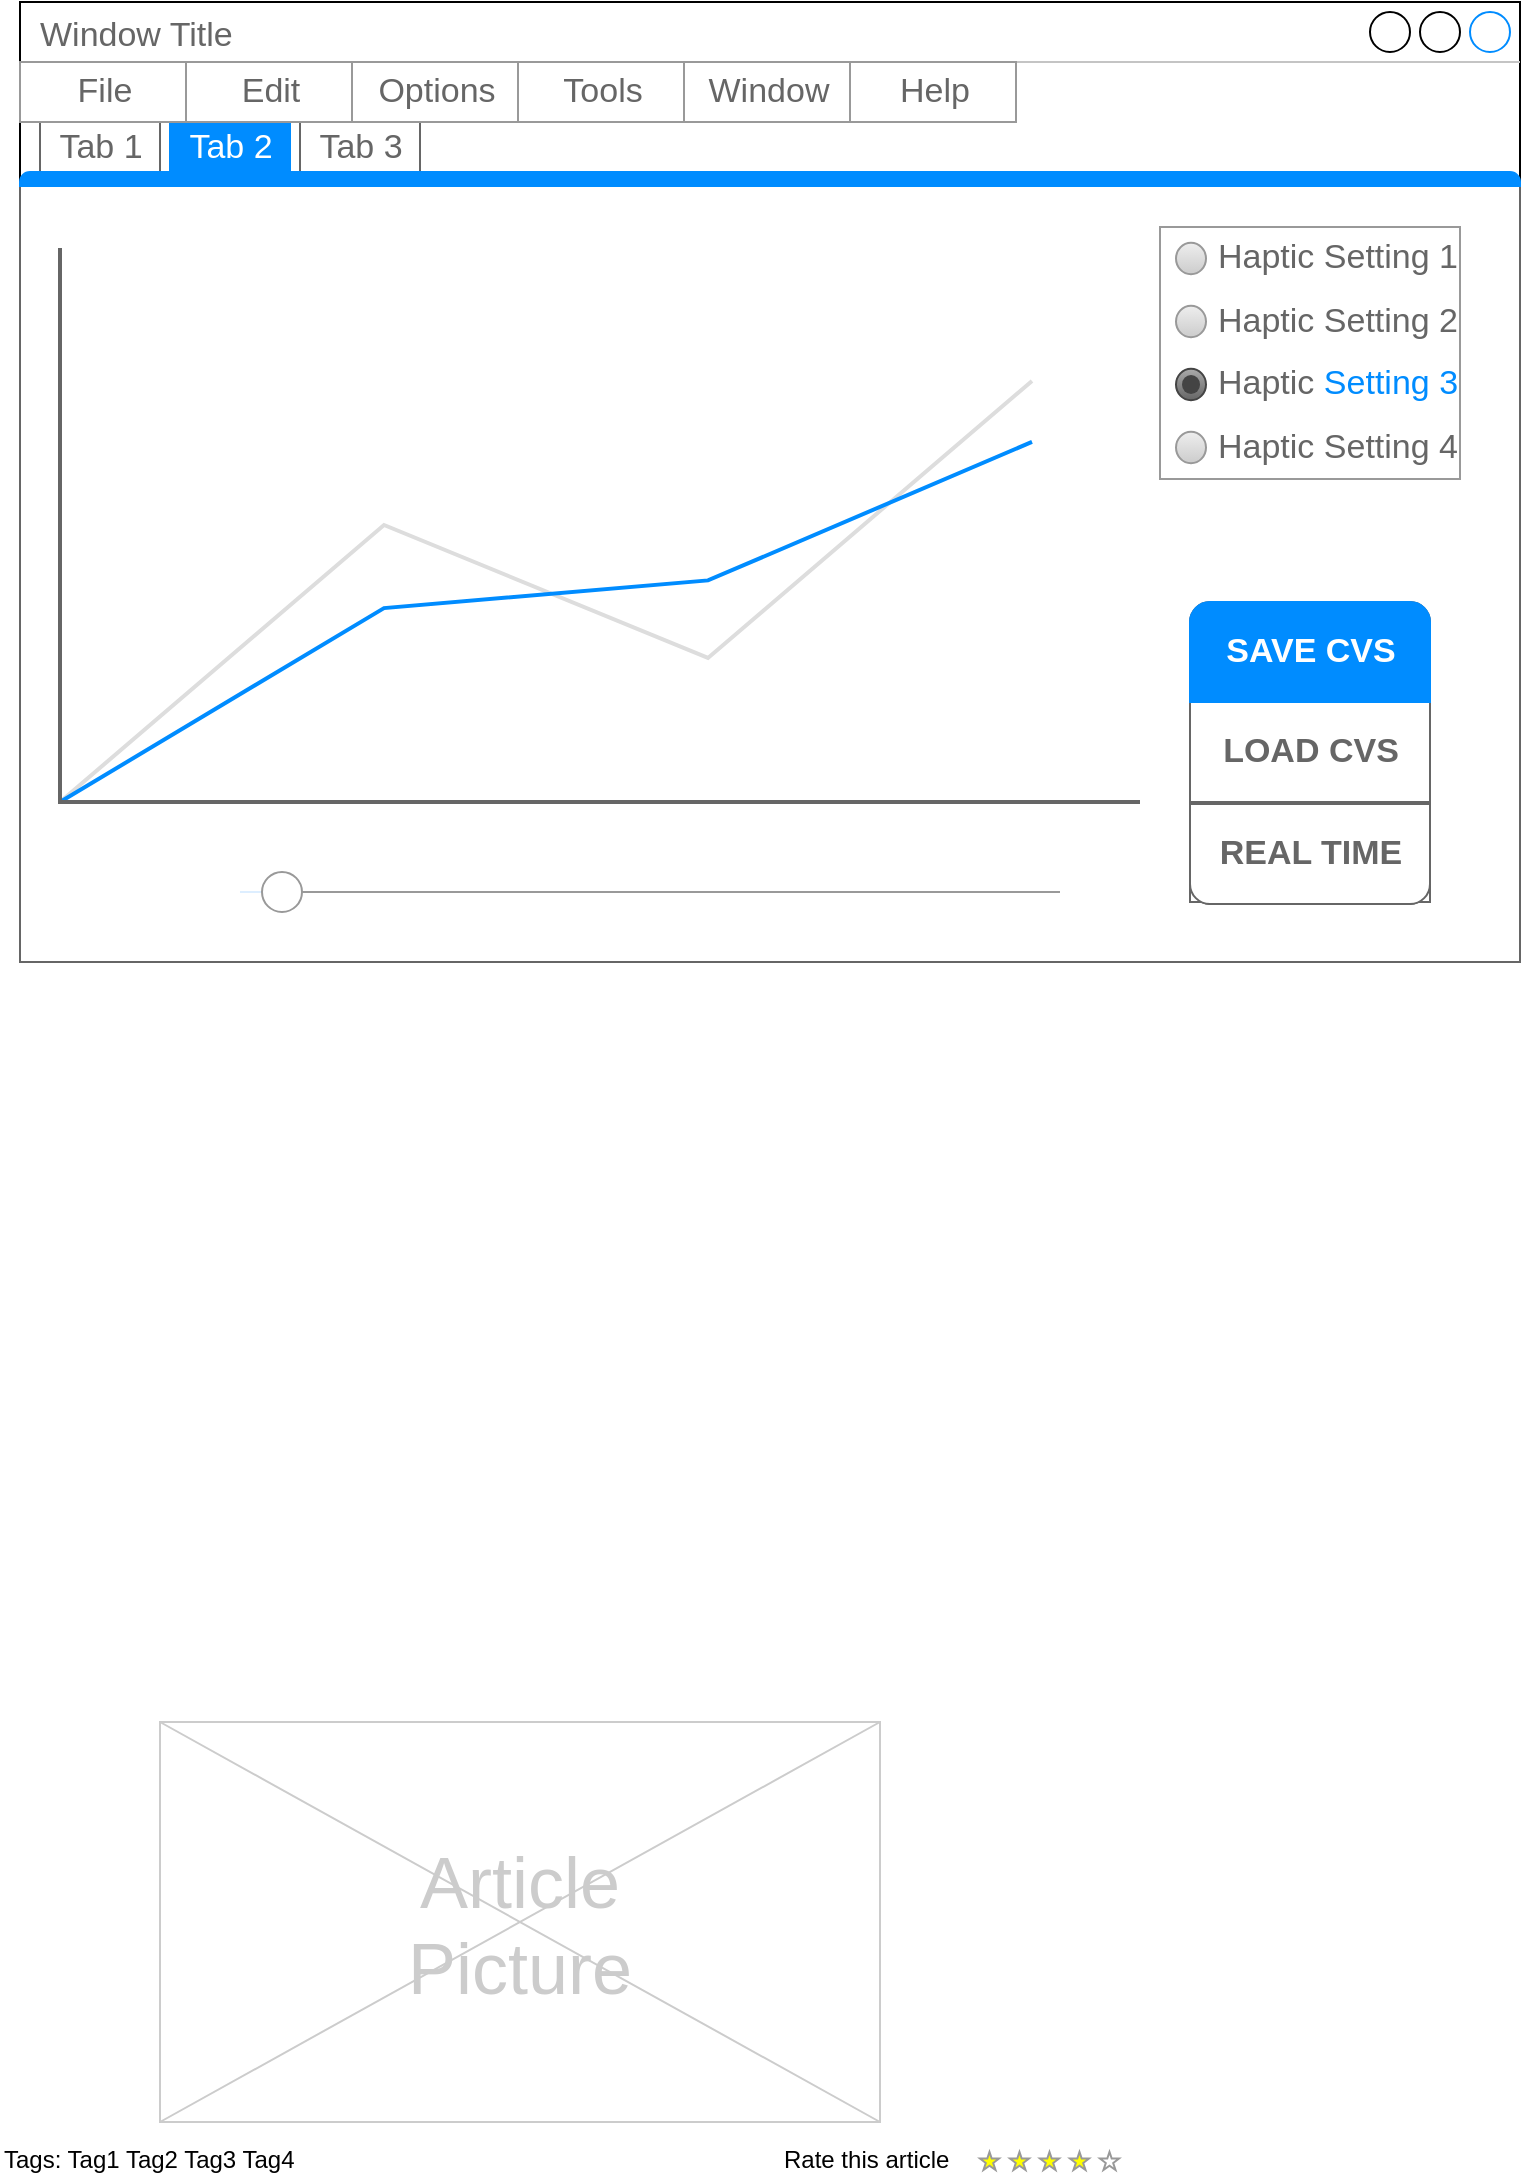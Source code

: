 <mxfile version="14.4.2" type="github">
  <diagram name="Page-1" id="f1b7ffb7-ca1e-a977-7cf5-a751b3c06c05">
    <mxGraphModel dx="1662" dy="762" grid="1" gridSize="10" guides="1" tooltips="1" connect="1" arrows="1" fold="1" page="1" pageScale="1" pageWidth="826" pageHeight="1169" background="#ffffff" math="0" shadow="0">
      <root>
        <mxCell id="0" />
        <mxCell id="1" parent="0" />
        <mxCell id="35" value="" style="verticalLabelPosition=bottom;verticalAlign=top;strokeWidth=1;shape=mxgraph.mockup.graphics.iconGrid;strokeColor=#CCCCCC;gridSize=1,1;" parent="1" vertex="1">
          <mxGeometry x="100" y="1370" width="360" height="200" as="geometry" />
        </mxCell>
        <mxCell id="36" value="Article&#xa;Picture" style="text;spacingTop=-5;align=center;verticalAlign=middle;fontSize=36;fontColor=#CCCCCC" parent="1" vertex="1">
          <mxGeometry x="100" y="1370" width="360" height="200" as="geometry" />
        </mxCell>
        <mxCell id="43" value="" style="verticalLabelPosition=bottom;verticalAlign=top;strokeWidth=1;shape=mxgraph.mockup.misc.rating;strokeColor=#999999;fillColor=#ffff00;emptyFillColor=#ffffff;grade=4;ratingScale=5;ratingStyle=star;" parent="1" vertex="1">
          <mxGeometry x="510.0" y="1585.0" width="77.5" height="10" as="geometry" />
        </mxCell>
        <mxCell id="44" value="Rate this article" style="text;spacingTop=-5;" parent="1" vertex="1">
          <mxGeometry x="410.0" y="1580.0" width="30" height="20" as="geometry" />
        </mxCell>
        <mxCell id="49" value="Tags: Tag1 Tag2 Tag3 Tag4" style="text;spacingTop=-5;" parent="1" vertex="1">
          <mxGeometry x="20" y="1580.0" width="210" height="20" as="geometry" />
        </mxCell>
        <mxCell id="WXDcBMWHM1SECilTtzHo-61" value="Window Title" style="strokeWidth=1;shadow=0;dashed=0;align=center;html=1;shape=mxgraph.mockup.containers.window;align=left;verticalAlign=top;spacingLeft=8;strokeColor2=#008cff;strokeColor3=#c4c4c4;fontColor=#666666;mainText=;fontSize=17;labelBackgroundColor=none;" parent="1" vertex="1">
          <mxGeometry x="30" y="510" width="750" height="480" as="geometry" />
        </mxCell>
        <mxCell id="WXDcBMWHM1SECilTtzHo-62" value="" style="strokeWidth=1;shadow=0;dashed=0;align=center;html=1;shape=mxgraph.mockup.containers.marginRect2;rectMarginTop=32;strokeColor=#666666;gradientColor=none;" parent="1" vertex="1">
          <mxGeometry x="30" y="570" width="750" height="420" as="geometry" />
        </mxCell>
        <mxCell id="WXDcBMWHM1SECilTtzHo-63" value="Tab 1" style="strokeColor=inherit;fillColor=inherit;gradientColor=inherit;strokeWidth=1;shadow=0;dashed=0;align=center;html=1;shape=mxgraph.mockup.containers.rrect;rSize=0;fontSize=17;fontColor=#666666;gradientColor=none;" parent="WXDcBMWHM1SECilTtzHo-62" vertex="1">
          <mxGeometry width="60" height="25" relative="1" as="geometry">
            <mxPoint x="10" as="offset" />
          </mxGeometry>
        </mxCell>
        <mxCell id="WXDcBMWHM1SECilTtzHo-64" value="Tab 2" style="strokeWidth=1;shadow=0;dashed=0;align=center;html=1;shape=mxgraph.mockup.containers.rrect;rSize=0;fontSize=17;fontColor=#ffffff;strokeColor=#008cff;fillColor=#008cff;" parent="WXDcBMWHM1SECilTtzHo-62" vertex="1">
          <mxGeometry width="60" height="25" relative="1" as="geometry">
            <mxPoint x="75" as="offset" />
          </mxGeometry>
        </mxCell>
        <mxCell id="WXDcBMWHM1SECilTtzHo-65" value="Tab 3" style="strokeColor=inherit;fillColor=inherit;gradientColor=inherit;strokeWidth=1;shadow=0;dashed=0;align=center;html=1;shape=mxgraph.mockup.containers.rrect;rSize=0;fontSize=17;fontColor=#666666;gradientColor=none;" parent="WXDcBMWHM1SECilTtzHo-62" vertex="1">
          <mxGeometry width="60" height="25" relative="1" as="geometry">
            <mxPoint x="140" as="offset" />
          </mxGeometry>
        </mxCell>
        <mxCell id="WXDcBMWHM1SECilTtzHo-66" value="" style="strokeWidth=1;shadow=0;dashed=0;align=center;html=1;shape=mxgraph.mockup.containers.topButton;rSize=5;strokeColor=#008cff;fillColor=#008cff;gradientColor=none;resizeWidth=1;movable=0;deletable=1;" parent="WXDcBMWHM1SECilTtzHo-62" vertex="1">
          <mxGeometry width="750" height="7" relative="1" as="geometry">
            <mxPoint y="25" as="offset" />
          </mxGeometry>
        </mxCell>
        <mxCell id="WXDcBMWHM1SECilTtzHo-67" value="" style="verticalLabelPosition=bottom;shadow=0;dashed=0;align=center;html=1;verticalAlign=top;strokeWidth=1;shape=mxgraph.mockup.graphics.lineChart;strokeColor=none;strokeColor2=#666666;strokeColor3=#008cff;strokeColor4=#dddddd;" parent="WXDcBMWHM1SECilTtzHo-62" vertex="1">
          <mxGeometry x="20" y="63" width="540" height="277" as="geometry" />
        </mxCell>
        <mxCell id="jeptRtYTHibSp9vcDeZW-49" value="" style="strokeWidth=1;shadow=0;dashed=0;align=center;html=1;shape=mxgraph.mockup.forms.rrect;rSize=0;strokeColor=#999999;fillColor=#ffffff;recursiveResize=0;" vertex="1" parent="WXDcBMWHM1SECilTtzHo-62">
          <mxGeometry x="570" y="52.5" width="150" height="126" as="geometry" />
        </mxCell>
        <mxCell id="jeptRtYTHibSp9vcDeZW-50" value="Haptic Setting 1" style="shape=ellipse;rSize=0;fillColor=#eeeeee;strokeColor=#999999;gradientColor=#cccccc;html=1;align=left;spacingLeft=4;fontSize=17;fontColor=#666666;labelPosition=right;" vertex="1" parent="jeptRtYTHibSp9vcDeZW-49">
          <mxGeometry x="8" y="7.875" width="15" height="15.75" as="geometry" />
        </mxCell>
        <mxCell id="jeptRtYTHibSp9vcDeZW-51" value="Haptic&amp;nbsp;Setting 2" style="shape=ellipse;rSize=0;fillColor=#eeeeee;strokeColor=#999999;gradientColor=#cccccc;html=1;align=left;spacingLeft=4;fontSize=17;fontColor=#666666;labelPosition=right;" vertex="1" parent="jeptRtYTHibSp9vcDeZW-49">
          <mxGeometry x="8" y="39.375" width="15" height="15.75" as="geometry" />
        </mxCell>
        <mxCell id="jeptRtYTHibSp9vcDeZW-52" value="&lt;span style=&quot;color: rgb(102 , 102 , 102)&quot;&gt;Haptic&amp;nbsp;&lt;/span&gt;Setting 3" style="shape=ellipse;rSize=0;fillColor=#aaaaaa;strokeColor=#444444;gradientColor=#666666;html=1;align=left;spacingLeft=4;fontSize=17;fontColor=#008cff;labelPosition=right;" vertex="1" parent="jeptRtYTHibSp9vcDeZW-49">
          <mxGeometry x="8" y="70.875" width="15" height="15.75" as="geometry" />
        </mxCell>
        <mxCell id="jeptRtYTHibSp9vcDeZW-53" value="" style="shape=ellipse;fillColor=#444444;strokeColor=none;html=1;" vertex="1" parent="jeptRtYTHibSp9vcDeZW-52">
          <mxGeometry x="3" y="3.15" width="9" height="9.45" as="geometry" />
        </mxCell>
        <mxCell id="jeptRtYTHibSp9vcDeZW-54" value="Haptic&amp;nbsp;Setting 4" style="shape=ellipse;rSize=0;fillColor=#eeeeee;strokeColor=#999999;gradientColor=#cccccc;html=1;align=left;spacingLeft=4;fontSize=17;fontColor=#666666;labelPosition=right;" vertex="1" parent="jeptRtYTHibSp9vcDeZW-49">
          <mxGeometry x="8" y="102.375" width="15" height="15.75" as="geometry" />
        </mxCell>
        <mxCell id="jeptRtYTHibSp9vcDeZW-62" value="" style="strokeWidth=1;shadow=0;dashed=0;align=center;html=1;shape=mxgraph.mockup.rrect;rSize=10;strokeColor=#666666;" vertex="1" parent="WXDcBMWHM1SECilTtzHo-62">
          <mxGeometry x="585" y="240" width="120" height="151" as="geometry" />
        </mxCell>
        <mxCell id="jeptRtYTHibSp9vcDeZW-63" value="LOAD CVS" style="strokeColor=inherit;fillColor=inherit;gradientColor=inherit;strokeWidth=1;shadow=0;dashed=0;align=center;html=1;shape=mxgraph.mockup.rrect;rSize=0;fontSize=17;fontColor=#666666;fontStyle=1;resizeWidth=1;" vertex="1" parent="jeptRtYTHibSp9vcDeZW-62">
          <mxGeometry width="120" height="50" relative="1" as="geometry">
            <mxPoint y="50" as="offset" />
          </mxGeometry>
        </mxCell>
        <mxCell id="jeptRtYTHibSp9vcDeZW-64" value="Button 3" style="strokeColor=inherit;fillColor=inherit;gradientColor=inherit;strokeWidth=1;shadow=0;dashed=0;align=center;html=1;shape=mxgraph.mockup.rrect;rSize=0;fontSize=17;fontColor=#666666;fontStyle=1;resizeWidth=1;" vertex="1" parent="jeptRtYTHibSp9vcDeZW-62">
          <mxGeometry width="120" height="50" relative="1" as="geometry">
            <mxPoint y="100" as="offset" />
          </mxGeometry>
        </mxCell>
        <mxCell id="jeptRtYTHibSp9vcDeZW-65" value="REAL TIME" style="strokeColor=inherit;fillColor=inherit;gradientColor=inherit;strokeWidth=1;shadow=0;dashed=0;align=center;html=1;shape=mxgraph.mockup.bottomButton;rSize=10;fontSize=17;fontColor=#666666;fontStyle=1;resizeWidth=1;" vertex="1" parent="jeptRtYTHibSp9vcDeZW-62">
          <mxGeometry y="1" width="120" height="50" relative="1" as="geometry">
            <mxPoint y="-50" as="offset" />
          </mxGeometry>
        </mxCell>
        <mxCell id="jeptRtYTHibSp9vcDeZW-66" value="SAVE CVS" style="strokeWidth=1;shadow=0;dashed=0;align=center;html=1;shape=mxgraph.mockup.topButton;rSize=10;fontSize=17;fontColor=#ffffff;fontStyle=1;fillColor=#008cff;strokeColor=#008cff;resizeWidth=1;" vertex="1" parent="jeptRtYTHibSp9vcDeZW-62">
          <mxGeometry width="120" height="50" relative="1" as="geometry" />
        </mxCell>
        <mxCell id="jeptRtYTHibSp9vcDeZW-67" value="" style="verticalLabelPosition=bottom;shadow=0;dashed=0;align=center;html=1;verticalAlign=top;strokeWidth=1;shape=mxgraph.mockup.forms.horSlider;strokeColor=#999999;sliderStyle=basic;sliderPos=4;handleStyle=circle;fillColor2=#ddeeff;" vertex="1" parent="WXDcBMWHM1SECilTtzHo-62">
          <mxGeometry x="110" y="370" width="410" height="30" as="geometry" />
        </mxCell>
        <mxCell id="jeptRtYTHibSp9vcDeZW-55" value="" style="strokeWidth=1;shadow=0;dashed=0;align=center;html=1;shape=mxgraph.mockup.forms.rrect;rSize=0;strokeColor=#999999;" vertex="1" parent="1">
          <mxGeometry x="30" y="540" width="498" height="30" as="geometry" />
        </mxCell>
        <mxCell id="jeptRtYTHibSp9vcDeZW-56" value="File" style="strokeColor=inherit;fillColor=inherit;gradientColor=inherit;strokeWidth=1;shadow=0;dashed=0;align=center;html=1;shape=mxgraph.mockup.forms.rrect;rSize=0;fontSize=17;fontColor=#666666;" vertex="1" parent="jeptRtYTHibSp9vcDeZW-55">
          <mxGeometry width="83" height="30" as="geometry" />
        </mxCell>
        <mxCell id="jeptRtYTHibSp9vcDeZW-57" value="Edit" style="strokeColor=inherit;fillColor=inherit;gradientColor=inherit;strokeWidth=1;shadow=0;dashed=0;align=center;html=1;shape=mxgraph.mockup.forms.rrect;rSize=0;fontSize=17;fontColor=#666666;" vertex="1" parent="jeptRtYTHibSp9vcDeZW-55">
          <mxGeometry x="83" width="83" height="30" as="geometry" />
        </mxCell>
        <mxCell id="jeptRtYTHibSp9vcDeZW-58" value="Options" style="strokeColor=inherit;fillColor=inherit;gradientColor=inherit;strokeWidth=1;shadow=0;dashed=0;align=center;html=1;shape=mxgraph.mockup.forms.rrect;rSize=0;fontSize=17;fontColor=#666666;" vertex="1" parent="jeptRtYTHibSp9vcDeZW-55">
          <mxGeometry x="166" width="83" height="30" as="geometry" />
        </mxCell>
        <mxCell id="jeptRtYTHibSp9vcDeZW-59" value="Tools" style="strokeColor=inherit;fillColor=inherit;gradientColor=inherit;strokeWidth=1;shadow=0;dashed=0;align=center;html=1;shape=mxgraph.mockup.forms.rrect;rSize=0;fontSize=17;fontColor=#666666;" vertex="1" parent="jeptRtYTHibSp9vcDeZW-55">
          <mxGeometry x="249" width="83" height="30" as="geometry" />
        </mxCell>
        <mxCell id="jeptRtYTHibSp9vcDeZW-60" value="Window" style="strokeColor=inherit;fillColor=inherit;gradientColor=inherit;strokeWidth=1;shadow=0;dashed=0;align=center;html=1;shape=mxgraph.mockup.forms.rrect;rSize=0;fontSize=17;fontColor=#666666;" vertex="1" parent="jeptRtYTHibSp9vcDeZW-55">
          <mxGeometry x="332" width="83" height="30" as="geometry" />
        </mxCell>
        <mxCell id="jeptRtYTHibSp9vcDeZW-61" value="Help" style="strokeColor=inherit;fillColor=inherit;gradientColor=inherit;strokeWidth=1;shadow=0;dashed=0;align=center;html=1;shape=mxgraph.mockup.forms.rrect;rSize=0;fontSize=17;fontColor=#666666;" vertex="1" parent="jeptRtYTHibSp9vcDeZW-55">
          <mxGeometry x="415" width="83" height="30" as="geometry" />
        </mxCell>
      </root>
    </mxGraphModel>
  </diagram>
</mxfile>
